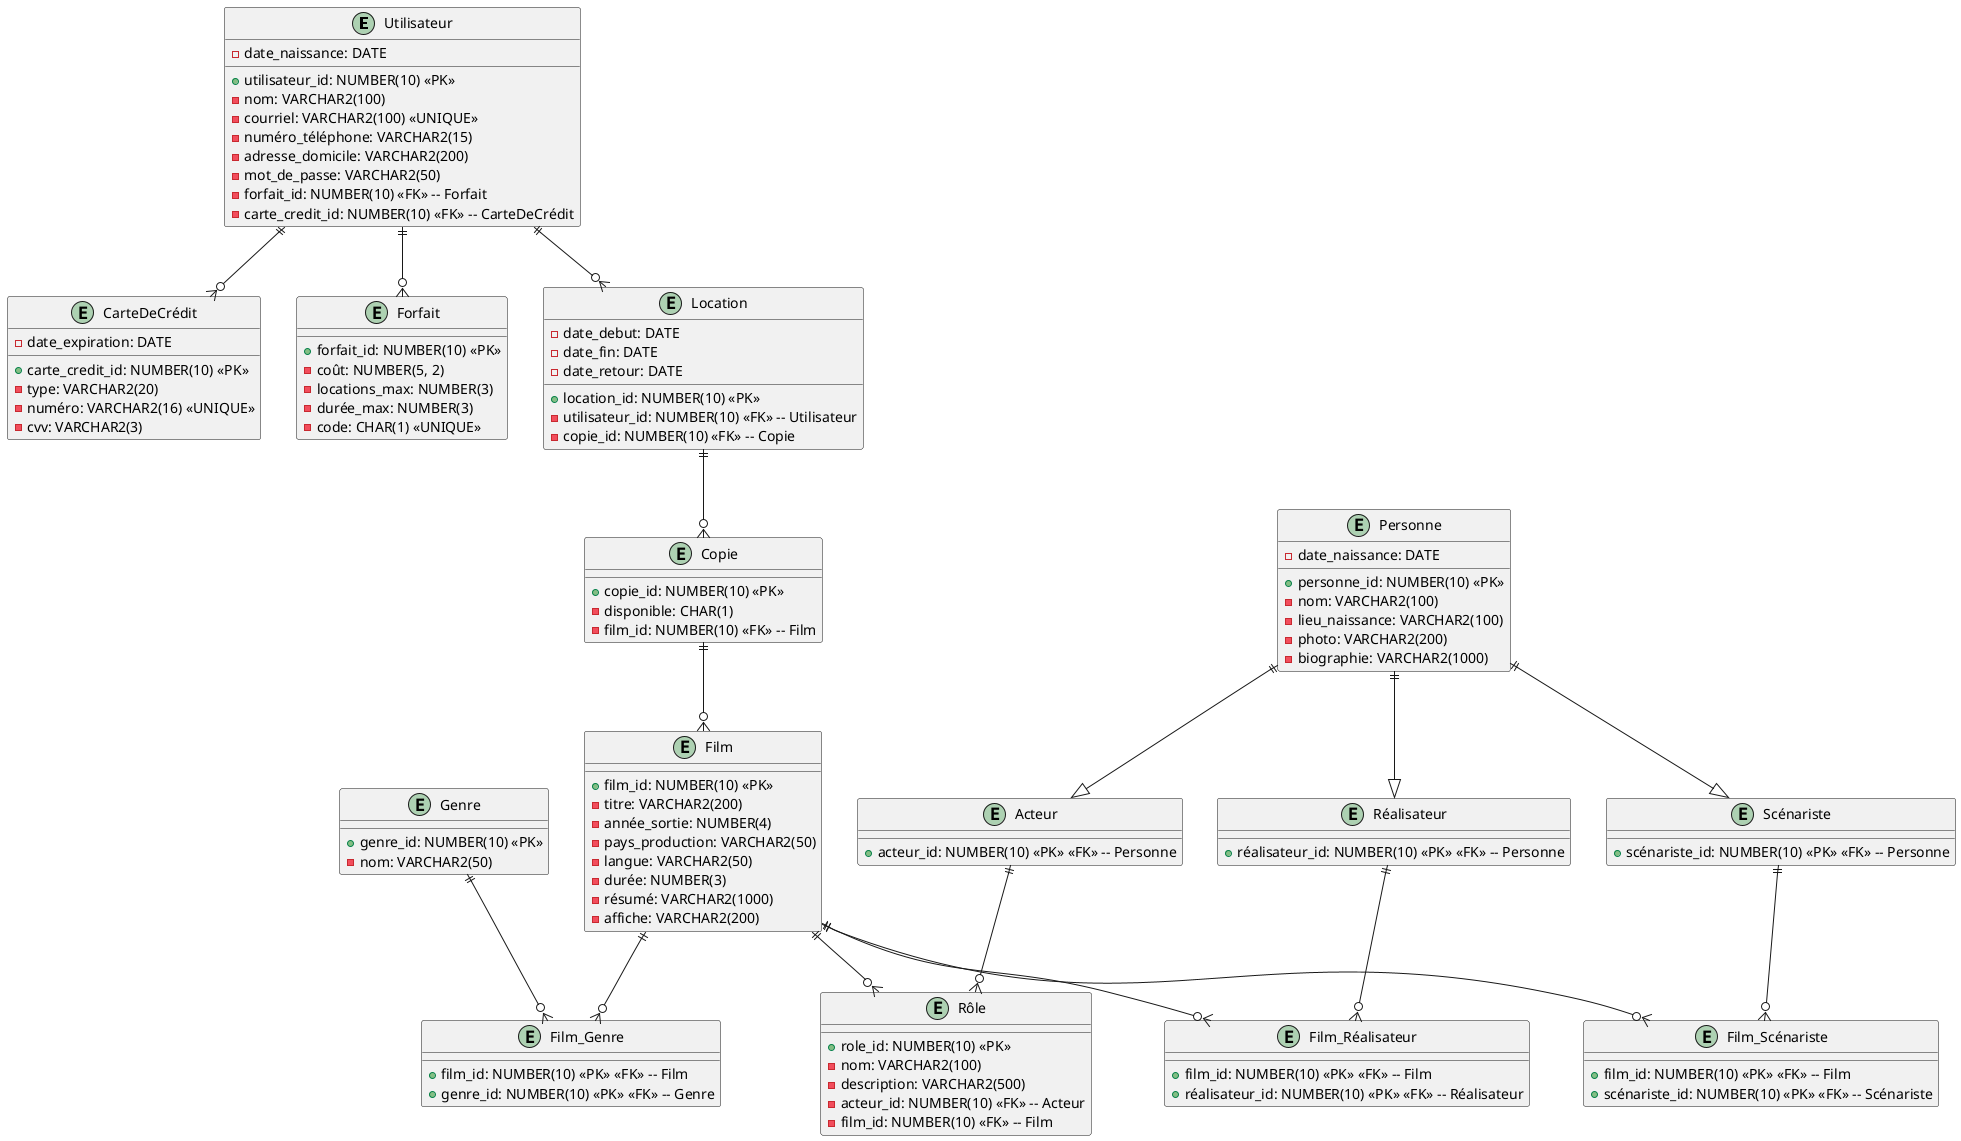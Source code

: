 @startuml schema

entity Utilisateur {
  + utilisateur_id: NUMBER(10) <<PK>>
  - nom: VARCHAR2(100)
  - courriel: VARCHAR2(100) <<UNIQUE>>
  - numéro_téléphone: VARCHAR2(15)
  - adresse_domicile: VARCHAR2(200)
  - date_naissance: DATE
  - mot_de_passe: VARCHAR2(50)
  - forfait_id: NUMBER(10) <<FK>> -- Forfait
  - carte_credit_id: NUMBER(10) <<FK>> -- CarteDeCrédit
}

entity CarteDeCrédit {
  + carte_credit_id: NUMBER(10) <<PK>>
  - type: VARCHAR2(20)
  - numéro: VARCHAR2(16) <<UNIQUE>>
  - date_expiration: DATE
  - cvv: VARCHAR2(3)
}

entity Forfait {
  + forfait_id: NUMBER(10) <<PK>>
  - coût: NUMBER(5, 2)
  - locations_max: NUMBER(3)
  - durée_max: NUMBER(3)
  - code: CHAR(1) <<UNIQUE>>
}

entity Location {
  + location_id: NUMBER(10) <<PK>>
  - date_debut: DATE
  - date_fin: DATE
  - date_retour: DATE
  - utilisateur_id: NUMBER(10) <<FK>> -- Utilisateur
  - copie_id: NUMBER(10) <<FK>> -- Copie
}

entity Film {
  + film_id: NUMBER(10) <<PK>>
  - titre: VARCHAR2(200)
  - année_sortie: NUMBER(4)
  - pays_production: VARCHAR2(50)
  - langue: VARCHAR2(50)
  - durée: NUMBER(3)
  - résumé: VARCHAR2(1000)
  - affiche: VARCHAR2(200)
}

entity Genre {
  + genre_id: NUMBER(10) <<PK>>
  - nom: VARCHAR2(50)
}

entity Film_Genre {
  + film_id: NUMBER(10) <<PK>> <<FK>> -- Film
  + genre_id: NUMBER(10) <<PK>> <<FK>> -- Genre
}

entity Copie {
  + copie_id: NUMBER(10) <<PK>>
  - disponible: CHAR(1)
  - film_id: NUMBER(10) <<FK>> -- Film
}

entity Personne {
  + personne_id: NUMBER(10) <<PK>>
  - nom: VARCHAR2(100)
  - date_naissance: DATE
  - lieu_naissance: VARCHAR2(100)
  - photo: VARCHAR2(200)
  - biographie: VARCHAR2(1000)
}

entity Réalisateur {
  + réalisateur_id: NUMBER(10) <<PK>> <<FK>> -- Personne
}

entity Scénariste {
  + scénariste_id: NUMBER(10) <<PK>> <<FK>> -- Personne
}

entity Acteur {
  + acteur_id: NUMBER(10) <<PK>> <<FK>> -- Personne
}

entity Rôle {
  + role_id: NUMBER(10) <<PK>>
  - nom: VARCHAR2(100)
  - description: VARCHAR2(500)
  - acteur_id: NUMBER(10) <<FK>> -- Acteur
  - film_id: NUMBER(10) <<FK>> -- Film
}

entity Film_Réalisateur {
  + film_id: NUMBER(10) <<PK>> <<FK>> -- Film
  + réalisateur_id: NUMBER(10) <<PK>> <<FK>> -- Réalisateur
}

entity Film_Scénariste {
  + film_id: NUMBER(10) <<PK>> <<FK>> -- Film
  + scénariste_id: NUMBER(10) <<PK>> <<FK>> -- Scénariste
}

' Associations (relations entre tables)
Utilisateur ||--o{ Forfait
Utilisateur ||--o{ CarteDeCrédit
Utilisateur ||--o{ Location
Location ||--o{ Copie
Copie ||--o{ Film
Film ||--o{ Film_Genre
Genre ||--o{ Film_Genre
Film ||--o{ Film_Réalisateur
Réalisateur ||--o{ Film_Réalisateur
Film ||--o{ Film_Scénariste
Scénariste ||--o{ Film_Scénariste
Acteur ||--o{ Rôle
Film ||--o{ Rôle
Personne ||--|> Réalisateur
Personne ||--|> Acteur
Personne ||--|> Scénariste

@enduml
